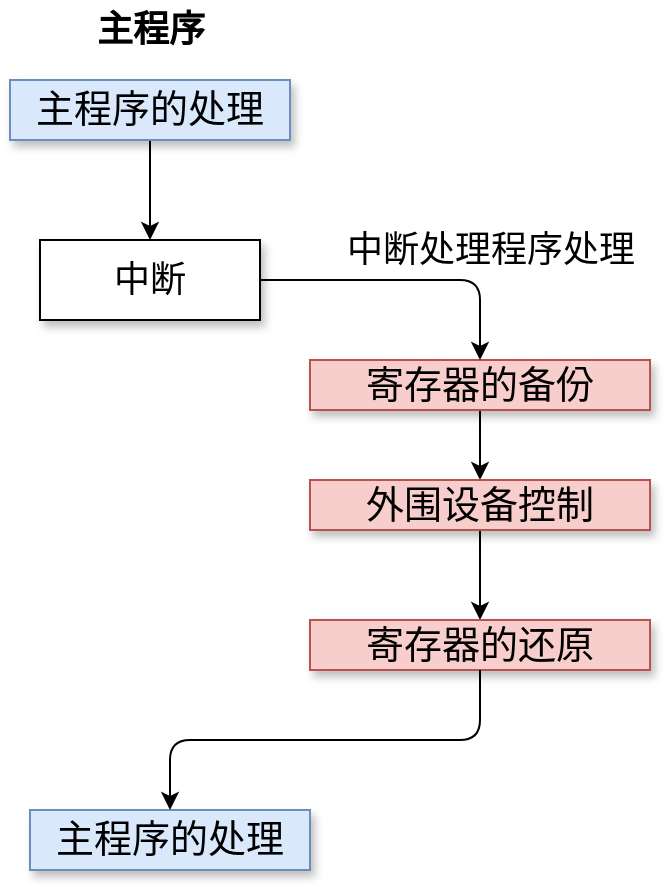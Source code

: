 <mxfile version="14.1.5" type="device"><diagram id="WqeIxIlyq0gWMwycbK9L" name="第 1 页"><mxGraphModel dx="1086" dy="966" grid="1" gridSize="10" guides="1" tooltips="1" connect="1" arrows="1" fold="1" page="1" pageScale="1" pageWidth="827" pageHeight="1169" math="0" shadow="0"><root><mxCell id="0"/><mxCell id="1" parent="0"/><mxCell id="B9QOJYekhrQVGXN6ZZlI-9" value="" style="edgeStyle=orthogonalEdgeStyle;rounded=0;orthogonalLoop=1;jettySize=auto;html=1;fontSize=18;" edge="1" parent="1" source="ti2rn3pJUo1mVNQSDSqi-1" target="B9QOJYekhrQVGXN6ZZlI-7"><mxGeometry relative="1" as="geometry"/></mxCell><mxCell id="ti2rn3pJUo1mVNQSDSqi-1" value="主程序的处理" style="rounded=0;whiteSpace=wrap;html=1;fontSize=19;fillColor=#dae8fc;strokeColor=#6c8ebf;shadow=1;" parent="1" vertex="1"><mxGeometry x="120" y="190" width="140" height="30" as="geometry"/></mxCell><mxCell id="B9QOJYekhrQVGXN6ZZlI-13" value="" style="edgeStyle=orthogonalEdgeStyle;rounded=0;orthogonalLoop=1;jettySize=auto;html=1;fontSize=18;" edge="1" parent="1" source="B9QOJYekhrQVGXN6ZZlI-1" target="B9QOJYekhrQVGXN6ZZlI-12"><mxGeometry relative="1" as="geometry"/></mxCell><mxCell id="B9QOJYekhrQVGXN6ZZlI-1" value="寄存器的备份" style="whiteSpace=wrap;html=1;rounded=0;shadow=1;fontSize=19;strokeColor=#b85450;fillColor=#f8cecc;" vertex="1" parent="1"><mxGeometry x="270" y="330" width="170" height="25" as="geometry"/></mxCell><mxCell id="B9QOJYekhrQVGXN6ZZlI-6" value="主程序" style="text;html=1;align=center;verticalAlign=middle;resizable=0;points=[];autosize=1;fontStyle=1;fontSize=18;" vertex="1" parent="1"><mxGeometry x="155" y="150" width="70" height="30" as="geometry"/></mxCell><mxCell id="B9QOJYekhrQVGXN6ZZlI-7" value="中断" style="rounded=0;whiteSpace=wrap;html=1;fontSize=18;glass=0;shadow=1;" vertex="1" parent="1"><mxGeometry x="135" y="270" width="110" height="40" as="geometry"/></mxCell><mxCell id="B9QOJYekhrQVGXN6ZZlI-8" value="" style="edgeStyle=segmentEdgeStyle;endArrow=classic;html=1;fontSize=18;exitX=1;exitY=0.5;exitDx=0;exitDy=0;entryX=0.5;entryY=0;entryDx=0;entryDy=0;" edge="1" parent="1" source="B9QOJYekhrQVGXN6ZZlI-7" target="B9QOJYekhrQVGXN6ZZlI-1"><mxGeometry width="50" height="50" relative="1" as="geometry"><mxPoint x="390" y="520" as="sourcePoint"/><mxPoint x="440" y="470" as="targetPoint"/></mxGeometry></mxCell><mxCell id="B9QOJYekhrQVGXN6ZZlI-11" value="中断处理程序处理" style="text;html=1;align=center;verticalAlign=middle;resizable=0;points=[];autosize=1;fontSize=18;" vertex="1" parent="1"><mxGeometry x="280" y="260" width="160" height="30" as="geometry"/></mxCell><mxCell id="B9QOJYekhrQVGXN6ZZlI-15" value="" style="edgeStyle=orthogonalEdgeStyle;rounded=0;orthogonalLoop=1;jettySize=auto;html=1;fontSize=18;" edge="1" parent="1" source="B9QOJYekhrQVGXN6ZZlI-12" target="B9QOJYekhrQVGXN6ZZlI-14"><mxGeometry relative="1" as="geometry"/></mxCell><mxCell id="B9QOJYekhrQVGXN6ZZlI-12" value="外围设备控制" style="whiteSpace=wrap;html=1;rounded=0;shadow=1;fontSize=19;strokeColor=#b85450;fillColor=#f8cecc;" vertex="1" parent="1"><mxGeometry x="270" y="390" width="170" height="25" as="geometry"/></mxCell><mxCell id="B9QOJYekhrQVGXN6ZZlI-14" value="寄存器的还原" style="whiteSpace=wrap;html=1;rounded=0;shadow=1;fontSize=19;strokeColor=#b85450;fillColor=#f8cecc;" vertex="1" parent="1"><mxGeometry x="270" y="460" width="170" height="25" as="geometry"/></mxCell><mxCell id="B9QOJYekhrQVGXN6ZZlI-16" value="主程序的处理" style="rounded=0;whiteSpace=wrap;html=1;fontSize=19;fillColor=#dae8fc;strokeColor=#6c8ebf;shadow=1;" vertex="1" parent="1"><mxGeometry x="130" y="555" width="140" height="30" as="geometry"/></mxCell><mxCell id="B9QOJYekhrQVGXN6ZZlI-18" value="" style="edgeStyle=elbowEdgeStyle;elbow=vertical;endArrow=classic;html=1;fontSize=18;exitX=0.5;exitY=1;exitDx=0;exitDy=0;entryX=0.5;entryY=0;entryDx=0;entryDy=0;" edge="1" parent="1" source="B9QOJYekhrQVGXN6ZZlI-14" target="B9QOJYekhrQVGXN6ZZlI-16"><mxGeometry width="50" height="50" relative="1" as="geometry"><mxPoint x="550" y="550" as="sourcePoint"/><mxPoint x="600" y="500" as="targetPoint"/></mxGeometry></mxCell></root></mxGraphModel></diagram></mxfile>